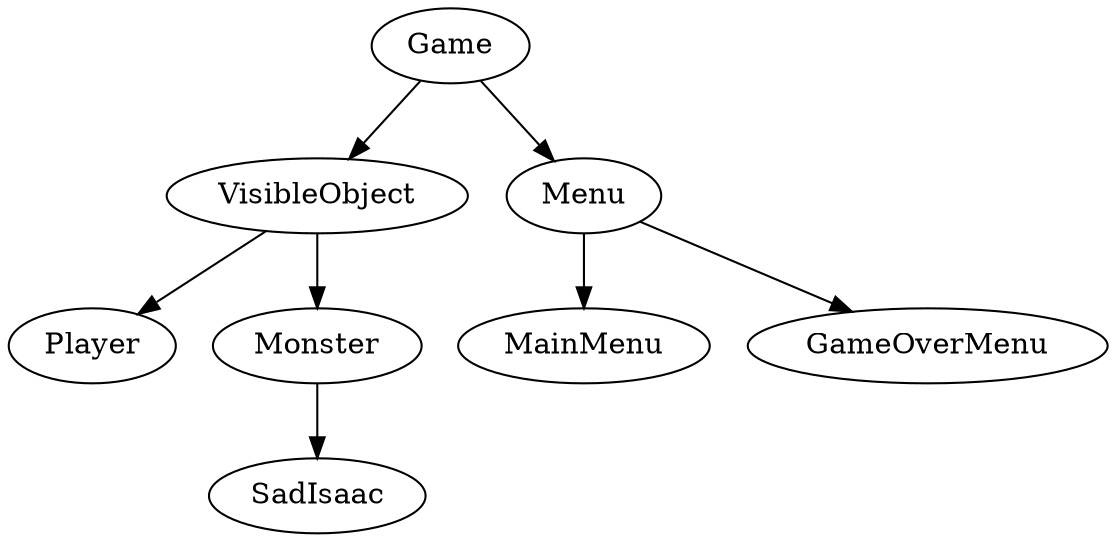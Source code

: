 digraph G {

    Game -> VisibleObject;
    Game -> Menu;

    VisibleObject -> Player;
    VisibleObject -> Monster;
    Monster -> SadIsaac;

    Menu -> MainMenu;
    Menu -> GameOverMenu;
}
